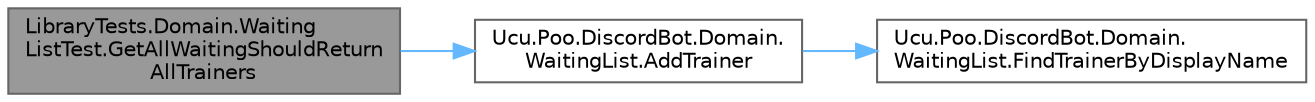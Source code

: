 digraph "LibraryTests.Domain.WaitingListTest.GetAllWaitingShouldReturnAllTrainers"
{
 // INTERACTIVE_SVG=YES
 // LATEX_PDF_SIZE
  bgcolor="transparent";
  edge [fontname=Helvetica,fontsize=10,labelfontname=Helvetica,labelfontsize=10];
  node [fontname=Helvetica,fontsize=10,shape=box,height=0.2,width=0.4];
  rankdir="LR";
  Node1 [id="Node000001",label="LibraryTests.Domain.Waiting\lListTest.GetAllWaitingShouldReturn\lAllTrainers",height=0.2,width=0.4,color="gray40", fillcolor="grey60", style="filled", fontcolor="black",tooltip="Verifica que se puedan obtener todos los entrenadores en espera."];
  Node1 -> Node2 [id="edge1_Node000001_Node000002",color="steelblue1",style="solid",tooltip=" "];
  Node2 [id="Node000002",label="Ucu.Poo.DiscordBot.Domain.\lWaitingList.AddTrainer",height=0.2,width=0.4,color="grey40", fillcolor="white", style="filled",URL="$classUcu_1_1Poo_1_1DiscordBot_1_1Domain_1_1WaitingList.html#ae678a5933c810f3bf198ba5fdf22509b",tooltip="Agrega un jugador a la lista de espera."];
  Node2 -> Node3 [id="edge2_Node000002_Node000003",color="steelblue1",style="solid",tooltip=" "];
  Node3 [id="Node000003",label="Ucu.Poo.DiscordBot.Domain.\lWaitingList.FindTrainerByDisplayName",height=0.2,width=0.4,color="grey40", fillcolor="white", style="filled",URL="$classUcu_1_1Poo_1_1DiscordBot_1_1Domain_1_1WaitingList.html#acc2e4a01aae29f639187155b8cb61cc2",tooltip="Busca un jugador por el nombre de usuario de Discord en el servidor del bot."];
}
